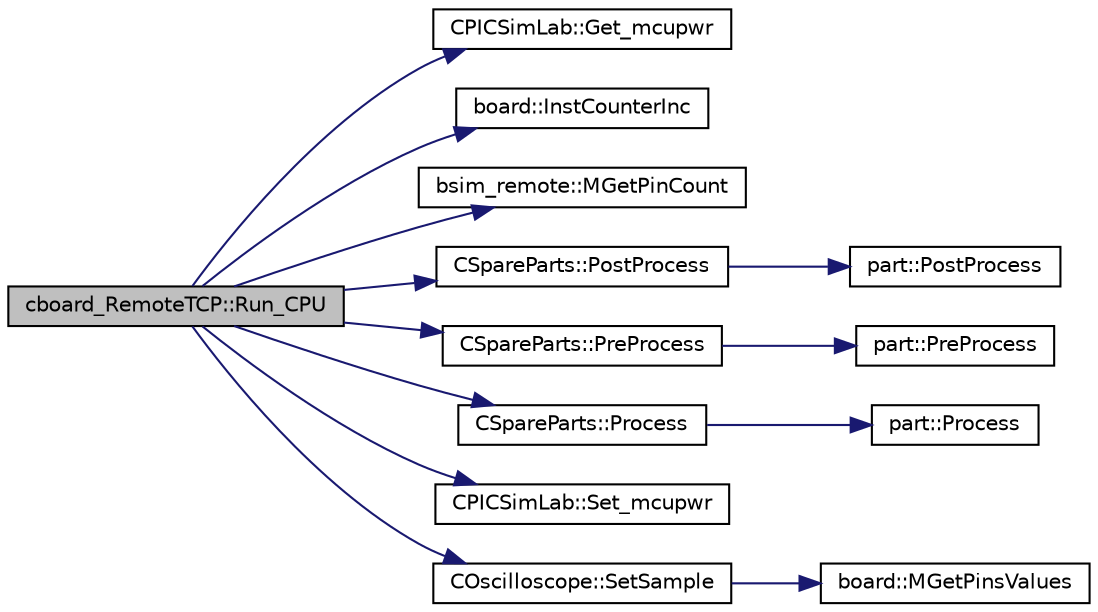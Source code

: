 digraph "cboard_RemoteTCP::Run_CPU"
{
 // LATEX_PDF_SIZE
  edge [fontname="Helvetica",fontsize="10",labelfontname="Helvetica",labelfontsize="10"];
  node [fontname="Helvetica",fontsize="10",shape=record];
  rankdir="LR";
  Node1 [label="cboard_RemoteTCP::Run_CPU",height=0.2,width=0.4,color="black", fillcolor="grey75", style="filled", fontcolor="black",tooltip="Paralle thread called ever 100ms to run cpu code."];
  Node1 -> Node2 [color="midnightblue",fontsize="10",style="solid",fontname="Helvetica"];
  Node2 [label="CPICSimLab::Get_mcupwr",height=0.2,width=0.4,color="black", fillcolor="white", style="filled",URL="$class_c_p_i_c_sim_lab.html#aac9970694b88fb7fae9f99fb3d3a5403",tooltip="Return actual power status of microcontroller ON/OFF."];
  Node1 -> Node3 [color="midnightblue",fontsize="10",style="solid",fontname="Helvetica"];
  Node3 [label="board::InstCounterInc",height=0.2,width=0.4,color="black", fillcolor="white", style="filled",URL="$classboard.html#a4baf2e6e854e2c46eac9104b82ed4d66",tooltip="Increment the Intructions Counter."];
  Node1 -> Node4 [color="midnightblue",fontsize="10",style="solid",fontname="Helvetica"];
  Node4 [label="bsim_remote::MGetPinCount",height=0.2,width=0.4,color="black", fillcolor="white", style="filled",URL="$classbsim__remote.html#ad6cdab4f2deb6fe8c7214aad84e69fa2",tooltip="board microcontroller pin count"];
  Node1 -> Node5 [color="midnightblue",fontsize="10",style="solid",fontname="Helvetica"];
  Node5 [label="CSpareParts::PostProcess",height=0.2,width=0.4,color="black", fillcolor="white", style="filled",URL="$class_c_spare_parts.html#adf2184d88f05dfb8d880c2c08473d0b8",tooltip="Execute the post process code of spare parts one time per 100ms."];
  Node5 -> Node6 [color="midnightblue",fontsize="10",style="solid",fontname="Helvetica"];
  Node6 [label="part::PostProcess",height=0.2,width=0.4,color="black", fillcolor="white", style="filled",URL="$classpart.html#a408fcb3683c2ab3609e0b4ec6c1efbb4",tooltip="Called every end of CPU process."];
  Node1 -> Node7 [color="midnightblue",fontsize="10",style="solid",fontname="Helvetica"];
  Node7 [label="CSpareParts::PreProcess",height=0.2,width=0.4,color="black", fillcolor="white", style="filled",URL="$class_c_spare_parts.html#aeb04eb62a248ea4f07e83d8752baf96f",tooltip="Execute the pre process code of spare parts one time per 100ms."];
  Node7 -> Node8 [color="midnightblue",fontsize="10",style="solid",fontname="Helvetica"];
  Node8 [label="part::PreProcess",height=0.2,width=0.4,color="black", fillcolor="white", style="filled",URL="$classpart.html#abcfa8e9eec8b57a811f58c59497ea1c9",tooltip="Called every start of CPU process."];
  Node1 -> Node9 [color="midnightblue",fontsize="10",style="solid",fontname="Helvetica"];
  Node9 [label="CSpareParts::Process",height=0.2,width=0.4,color="black", fillcolor="white", style="filled",URL="$class_c_spare_parts.html#a3c9d0706b999f36f96de45530f097724",tooltip="Execute the process code of spare parts N times (where N is the number of steps in 100ms)"];
  Node9 -> Node10 [color="midnightblue",fontsize="10",style="solid",fontname="Helvetica"];
  Node10 [label="part::Process",height=0.2,width=0.4,color="black", fillcolor="white", style="filled",URL="$classpart.html#a1cb9c0ebbfff69a40a60db51334a4ddd",tooltip="Called every CPU step."];
  Node1 -> Node11 [color="midnightblue",fontsize="10",style="solid",fontname="Helvetica"];
  Node11 [label="CPICSimLab::Set_mcupwr",height=0.2,width=0.4,color="black", fillcolor="white", style="filled",URL="$class_c_p_i_c_sim_lab.html#a3d48a79d4835b85f63ff31b2d30a2c7e",tooltip="Set the power status of microcontroller ON/OFF."];
  Node1 -> Node12 [color="midnightblue",fontsize="10",style="solid",fontname="Helvetica"];
  Node12 [label="COscilloscope::SetSample",height=0.2,width=0.4,color="black", fillcolor="white", style="filled",URL="$class_c_oscilloscope.html#a4455bcb15a36ee7a8f2e8a6c2befea9e",tooltip="Sample and update oscilloscope data aquisition."];
  Node12 -> Node13 [color="midnightblue",fontsize="10",style="solid",fontname="Helvetica"];
  Node13 [label="board::MGetPinsValues",height=0.2,width=0.4,color="black", fillcolor="white", style="filled",URL="$classboard.html#a6deb0090899228e1e7f3cb3d8eea35ed",tooltip="board microcontroller get all pins list struct"];
}
